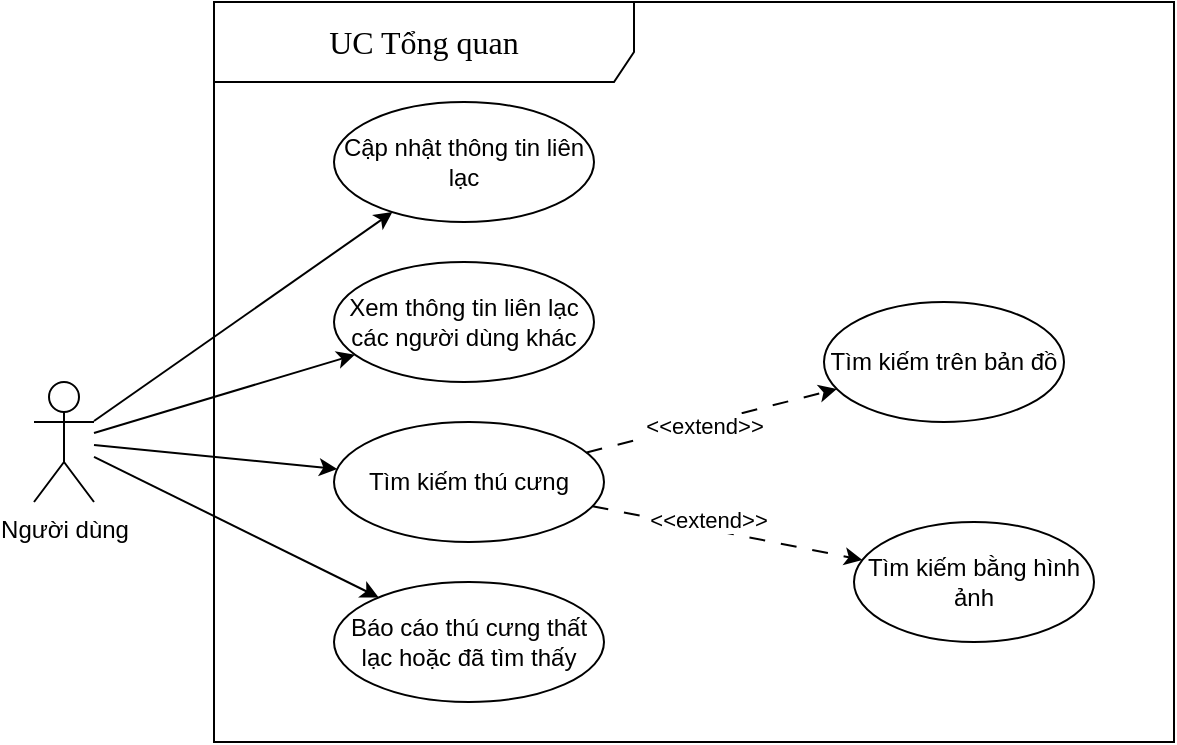 <mxfile version="27.1.4">
  <diagram name="Page-1" id="ukVoowGiGMXWlxbRoC9n">
    <mxGraphModel dx="1628" dy="514" grid="1" gridSize="10" guides="1" tooltips="1" connect="1" arrows="1" fold="1" page="1" pageScale="1" pageWidth="850" pageHeight="1100" math="0" shadow="0">
      <root>
        <mxCell id="0" />
        <mxCell id="1" parent="0" />
        <mxCell id="DiptRn0a8JAyyoFzcJ41-2" value="Người dùng" style="shape=umlActor;verticalLabelPosition=bottom;verticalAlign=top;html=1;outlineConnect=0;" parent="1" vertex="1">
          <mxGeometry x="-90" y="740" width="30" height="60" as="geometry" />
        </mxCell>
        <mxCell id="DiptRn0a8JAyyoFzcJ41-4" value="Cập nhật thông tin liên lạc" style="ellipse;whiteSpace=wrap;html=1;" parent="1" vertex="1">
          <mxGeometry x="60" y="600" width="130" height="60" as="geometry" />
        </mxCell>
        <mxCell id="DiptRn0a8JAyyoFzcJ41-5" value="Xem thông tin liên lạc các người dùng khác" style="ellipse;whiteSpace=wrap;html=1;" parent="1" vertex="1">
          <mxGeometry x="60" y="680" width="130" height="60" as="geometry" />
        </mxCell>
        <mxCell id="DiptRn0a8JAyyoFzcJ41-6" value="Tìm kiếm thú cưng" style="ellipse;whiteSpace=wrap;html=1;" parent="1" vertex="1">
          <mxGeometry x="60" y="760" width="135" height="60" as="geometry" />
        </mxCell>
        <mxCell id="DiptRn0a8JAyyoFzcJ41-7" value="Báo cáo thú cưng thất lạc hoặc đã tìm thấy" style="ellipse;whiteSpace=wrap;html=1;" parent="1" vertex="1">
          <mxGeometry x="60" y="840" width="135" height="60" as="geometry" />
        </mxCell>
        <mxCell id="DiptRn0a8JAyyoFzcJ41-8" value="Tìm kiếm trên bản đồ" style="ellipse;whiteSpace=wrap;html=1;" parent="1" vertex="1">
          <mxGeometry x="305" y="700" width="120" height="60" as="geometry" />
        </mxCell>
        <mxCell id="DiptRn0a8JAyyoFzcJ41-9" value="Tìm kiếm bằng hình ảnh" style="ellipse;whiteSpace=wrap;html=1;" parent="1" vertex="1">
          <mxGeometry x="320" y="810" width="120" height="60" as="geometry" />
        </mxCell>
        <mxCell id="DiptRn0a8JAyyoFzcJ41-10" value="" style="endArrow=classic;html=1;rounded=0;" parent="1" source="DiptRn0a8JAyyoFzcJ41-2" target="DiptRn0a8JAyyoFzcJ41-4" edge="1">
          <mxGeometry width="50" height="50" relative="1" as="geometry">
            <mxPoint x="270" y="730" as="sourcePoint" />
            <mxPoint x="320" y="680" as="targetPoint" />
          </mxGeometry>
        </mxCell>
        <mxCell id="DiptRn0a8JAyyoFzcJ41-11" value="" style="endArrow=classic;html=1;rounded=0;" parent="1" source="DiptRn0a8JAyyoFzcJ41-2" target="DiptRn0a8JAyyoFzcJ41-5" edge="1">
          <mxGeometry width="50" height="50" relative="1" as="geometry">
            <mxPoint x="-50" y="800" as="sourcePoint" />
            <mxPoint x="320" y="680" as="targetPoint" />
          </mxGeometry>
        </mxCell>
        <mxCell id="DiptRn0a8JAyyoFzcJ41-12" value="" style="endArrow=classic;html=1;rounded=0;" parent="1" source="DiptRn0a8JAyyoFzcJ41-2" target="DiptRn0a8JAyyoFzcJ41-6" edge="1">
          <mxGeometry width="50" height="50" relative="1" as="geometry">
            <mxPoint x="270" y="730" as="sourcePoint" />
            <mxPoint x="320" y="680" as="targetPoint" />
          </mxGeometry>
        </mxCell>
        <mxCell id="DiptRn0a8JAyyoFzcJ41-13" value="" style="endArrow=classic;html=1;rounded=0;" parent="1" source="DiptRn0a8JAyyoFzcJ41-2" target="DiptRn0a8JAyyoFzcJ41-7" edge="1">
          <mxGeometry width="50" height="50" relative="1" as="geometry">
            <mxPoint x="270" y="730" as="sourcePoint" />
            <mxPoint x="320" y="680" as="targetPoint" />
          </mxGeometry>
        </mxCell>
        <mxCell id="DiptRn0a8JAyyoFzcJ41-14" value="" style="endArrow=classic;html=1;rounded=0;dashed=1;dashPattern=8 8;" parent="1" source="DiptRn0a8JAyyoFzcJ41-6" target="DiptRn0a8JAyyoFzcJ41-8" edge="1">
          <mxGeometry width="50" height="50" relative="1" as="geometry">
            <mxPoint x="280" y="700" as="sourcePoint" />
            <mxPoint x="330" y="650" as="targetPoint" />
          </mxGeometry>
        </mxCell>
        <mxCell id="DiptRn0a8JAyyoFzcJ41-17" value="&amp;lt;&amp;lt;extend&amp;gt;&amp;gt;" style="edgeLabel;html=1;align=center;verticalAlign=middle;resizable=0;points=[];" parent="DiptRn0a8JAyyoFzcJ41-14" vertex="1" connectable="0">
          <mxGeometry x="-0.065" y="-1" relative="1" as="geometry">
            <mxPoint as="offset" />
          </mxGeometry>
        </mxCell>
        <mxCell id="DiptRn0a8JAyyoFzcJ41-15" value="" style="endArrow=classic;html=1;rounded=0;dashed=1;dashPattern=8 8;" parent="1" source="DiptRn0a8JAyyoFzcJ41-6" target="DiptRn0a8JAyyoFzcJ41-9" edge="1">
          <mxGeometry width="50" height="50" relative="1" as="geometry">
            <mxPoint x="290" y="779" as="sourcePoint" />
            <mxPoint x="419" y="740" as="targetPoint" />
          </mxGeometry>
        </mxCell>
        <mxCell id="DiptRn0a8JAyyoFzcJ41-16" value="&amp;lt;&amp;lt;extend&amp;gt;&amp;gt;" style="edgeLabel;html=1;align=center;verticalAlign=middle;resizable=0;points=[];" parent="DiptRn0a8JAyyoFzcJ41-15" vertex="1" connectable="0">
          <mxGeometry x="-0.281" y="3" relative="1" as="geometry">
            <mxPoint x="8" as="offset" />
          </mxGeometry>
        </mxCell>
        <mxCell id="GRFxthuUE7YwB1FqXBWR-3" value="&lt;font face=&quot;Times New Roman, serif&quot;&gt;&lt;span style=&quot;font-size: 16px;&quot;&gt;UC Tổng quan&lt;/span&gt;&lt;/font&gt;" style="shape=umlFrame;whiteSpace=wrap;html=1;pointerEvents=0;width=210;height=40;" vertex="1" parent="1">
          <mxGeometry y="550" width="480" height="370" as="geometry" />
        </mxCell>
      </root>
    </mxGraphModel>
  </diagram>
</mxfile>
